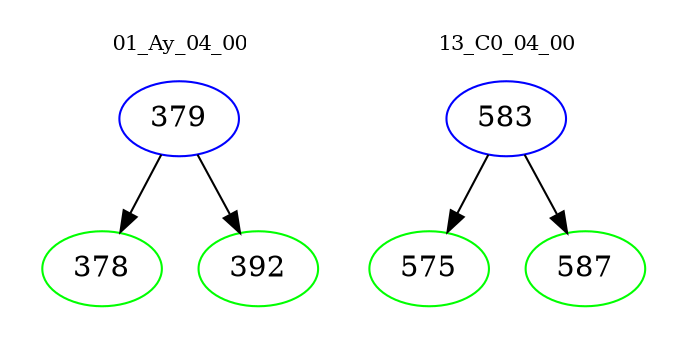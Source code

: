 digraph{
subgraph cluster_0 {
color = white
label = "01_Ay_04_00";
fontsize=10;
T0_379 [label="379", color="blue"]
T0_379 -> T0_378 [color="black"]
T0_378 [label="378", color="green"]
T0_379 -> T0_392 [color="black"]
T0_392 [label="392", color="green"]
}
subgraph cluster_1 {
color = white
label = "13_C0_04_00";
fontsize=10;
T1_583 [label="583", color="blue"]
T1_583 -> T1_575 [color="black"]
T1_575 [label="575", color="green"]
T1_583 -> T1_587 [color="black"]
T1_587 [label="587", color="green"]
}
}
